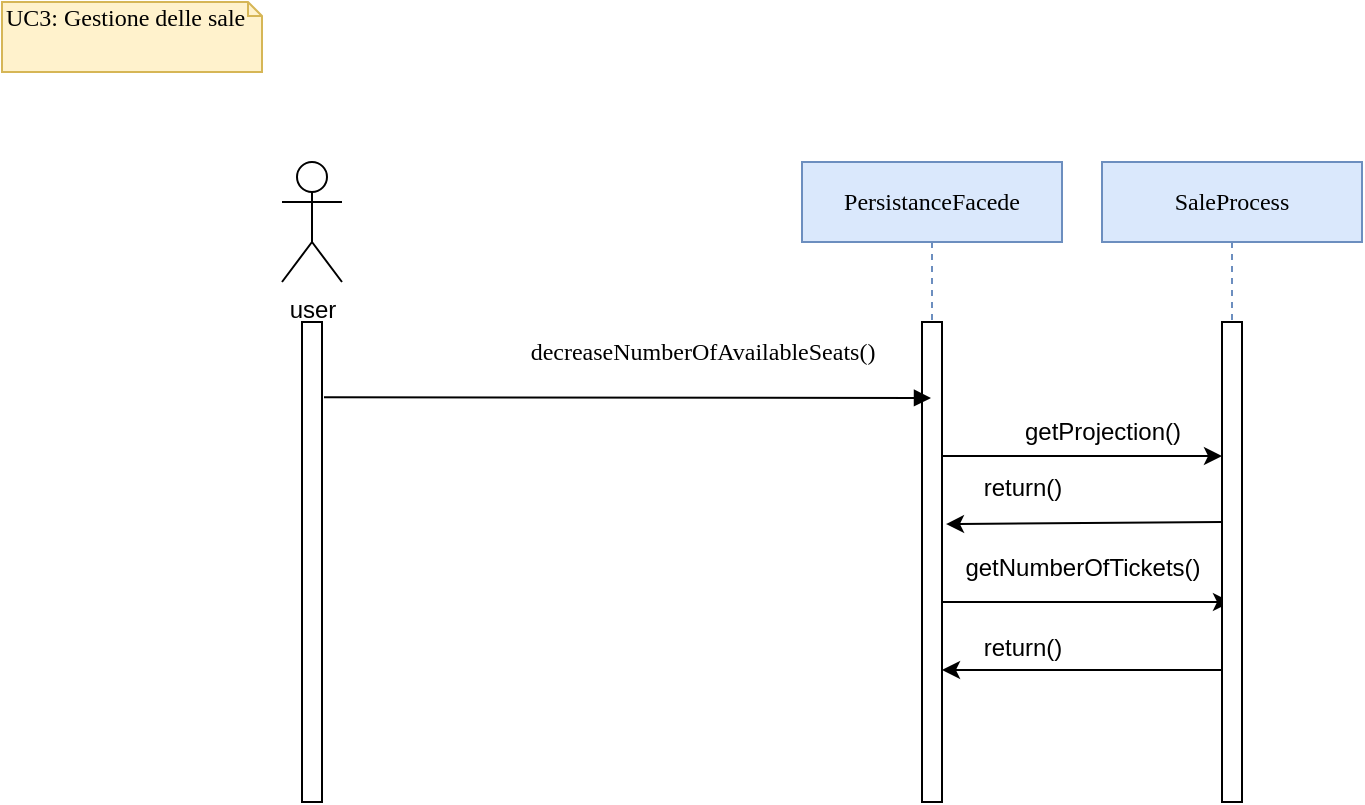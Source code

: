 <mxfile version="24.1.0" type="device">
  <diagram name="Page-1" id="13e1069c-82ec-6db2-03f1-153e76fe0fe0">
    <mxGraphModel dx="954" dy="617" grid="1" gridSize="10" guides="1" tooltips="1" connect="1" arrows="1" fold="1" page="1" pageScale="1" pageWidth="1100" pageHeight="850" background="none" math="0" shadow="0">
      <root>
        <mxCell id="0" />
        <mxCell id="1" parent="0" />
        <mxCell id="7baba1c4bc27f4b0-2" value="PersistanceFacede" style="shape=umlLifeline;perimeter=lifelinePerimeter;whiteSpace=wrap;html=1;container=1;collapsible=0;recursiveResize=0;outlineConnect=0;rounded=0;shadow=0;comic=0;labelBackgroundColor=none;strokeWidth=1;fontFamily=Verdana;fontSize=12;align=center;fillColor=#dae8fc;strokeColor=#6c8ebf;" parent="1" vertex="1">
          <mxGeometry x="400" y="80" width="130" height="320" as="geometry" />
        </mxCell>
        <mxCell id="7baba1c4bc27f4b0-10" value="" style="html=1;points=[];perimeter=orthogonalPerimeter;rounded=0;shadow=0;comic=0;labelBackgroundColor=none;strokeWidth=1;fontFamily=Verdana;fontSize=12;align=center;" parent="7baba1c4bc27f4b0-2" vertex="1">
          <mxGeometry x="60" y="80" width="10" height="240" as="geometry" />
        </mxCell>
        <mxCell id="0XJmJuyvNr4slac0dEvv-10" value="" style="edgeStyle=none;orthogonalLoop=1;jettySize=auto;html=1;rounded=0;" edge="1" parent="7baba1c4bc27f4b0-2" target="0XJmJuyvNr4slac0dEvv-4">
          <mxGeometry width="100" relative="1" as="geometry">
            <mxPoint x="70" y="220" as="sourcePoint" />
            <mxPoint x="170" y="220" as="targetPoint" />
            <Array as="points" />
          </mxGeometry>
        </mxCell>
        <mxCell id="7baba1c4bc27f4b0-11" value="" style="html=1;verticalAlign=bottom;endArrow=block;labelBackgroundColor=none;fontFamily=Verdana;fontSize=12;edgeStyle=elbowEdgeStyle;elbow=vertical;exitX=1.1;exitY=0.186;exitDx=0;exitDy=0;exitPerimeter=0;" parent="1" edge="1">
          <mxGeometry relative="1" as="geometry">
            <mxPoint x="161" y="197.64" as="sourcePoint" />
            <mxPoint x="464.5" y="198" as="targetPoint" />
            <mxPoint as="offset" />
          </mxGeometry>
        </mxCell>
        <mxCell id="7baba1c4bc27f4b0-40" value="UC3: Gestione delle sale" style="shape=note;whiteSpace=wrap;html=1;size=7;verticalAlign=top;align=left;spacingTop=-6;rounded=0;shadow=0;comic=0;labelBackgroundColor=none;strokeWidth=1;fontFamily=Verdana;fontSize=12;fillColor=#fff2cc;strokeColor=#d6b656;" parent="1" vertex="1">
          <mxGeometry width="130" height="35" as="geometry" />
        </mxCell>
        <mxCell id="0XJmJuyvNr4slac0dEvv-1" value="&lt;span style=&quot;font-family: Verdana;&quot;&gt;decreaseNumberOfAvailableSeats()&lt;/span&gt;" style="text;html=1;align=center;verticalAlign=middle;resizable=0;points=[];autosize=1;strokeColor=none;fillColor=none;" vertex="1" parent="1">
          <mxGeometry x="230" y="160" width="240" height="30" as="geometry" />
        </mxCell>
        <mxCell id="0XJmJuyvNr4slac0dEvv-2" value="" style="html=1;points=[];perimeter=orthogonalPerimeter;rounded=0;shadow=0;comic=0;labelBackgroundColor=none;strokeWidth=1;fontFamily=Verdana;fontSize=12;align=center;" vertex="1" parent="1">
          <mxGeometry x="150" y="160" width="10" height="240" as="geometry" />
        </mxCell>
        <mxCell id="0XJmJuyvNr4slac0dEvv-3" value="user" style="shape=umlActor;verticalLabelPosition=bottom;verticalAlign=top;html=1;outlineConnect=0;" vertex="1" parent="1">
          <mxGeometry x="140" y="80" width="30" height="60" as="geometry" />
        </mxCell>
        <mxCell id="0XJmJuyvNr4slac0dEvv-4" value="SaleProcess" style="shape=umlLifeline;perimeter=lifelinePerimeter;whiteSpace=wrap;html=1;container=1;collapsible=0;recursiveResize=0;outlineConnect=0;rounded=0;shadow=0;comic=0;labelBackgroundColor=none;strokeWidth=1;fontFamily=Verdana;fontSize=12;align=center;fillColor=#dae8fc;strokeColor=#6c8ebf;" vertex="1" parent="1">
          <mxGeometry x="550" y="80" width="130" height="320" as="geometry" />
        </mxCell>
        <mxCell id="0XJmJuyvNr4slac0dEvv-5" value="" style="html=1;points=[];perimeter=orthogonalPerimeter;rounded=0;shadow=0;comic=0;labelBackgroundColor=none;strokeWidth=1;fontFamily=Verdana;fontSize=12;align=center;" vertex="1" parent="0XJmJuyvNr4slac0dEvv-4">
          <mxGeometry x="60" y="80" width="10" height="240" as="geometry" />
        </mxCell>
        <mxCell id="0XJmJuyvNr4slac0dEvv-11" value="getNumberOfTickets()" style="text;html=1;align=center;verticalAlign=middle;resizable=0;points=[];autosize=1;strokeColor=none;fillColor=none;" vertex="1" parent="0XJmJuyvNr4slac0dEvv-4">
          <mxGeometry x="-80" y="188" width="140" height="30" as="geometry" />
        </mxCell>
        <mxCell id="0XJmJuyvNr4slac0dEvv-12" value="" style="edgeStyle=none;orthogonalLoop=1;jettySize=auto;html=1;rounded=0;" edge="1" parent="0XJmJuyvNr4slac0dEvv-4">
          <mxGeometry width="100" relative="1" as="geometry">
            <mxPoint x="60" y="254" as="sourcePoint" />
            <mxPoint x="-80" y="254" as="targetPoint" />
            <Array as="points" />
          </mxGeometry>
        </mxCell>
        <mxCell id="0XJmJuyvNr4slac0dEvv-7" value="getProjection()" style="text;html=1;align=center;verticalAlign=middle;resizable=0;points=[];autosize=1;strokeColor=none;fillColor=none;" vertex="1" parent="0XJmJuyvNr4slac0dEvv-4">
          <mxGeometry x="-50" y="120" width="100" height="30" as="geometry" />
        </mxCell>
        <mxCell id="0XJmJuyvNr4slac0dEvv-16" value="" style="edgeStyle=none;orthogonalLoop=1;jettySize=auto;html=1;rounded=0;entryX=1.2;entryY=0.421;entryDx=0;entryDy=0;entryPerimeter=0;" edge="1" parent="0XJmJuyvNr4slac0dEvv-4" target="7baba1c4bc27f4b0-10">
          <mxGeometry width="100" relative="1" as="geometry">
            <mxPoint x="60" y="180" as="sourcePoint" />
            <mxPoint x="-30" y="180" as="targetPoint" />
            <Array as="points" />
          </mxGeometry>
        </mxCell>
        <mxCell id="0XJmJuyvNr4slac0dEvv-9" value="return()" style="text;html=1;align=center;verticalAlign=middle;resizable=0;points=[];autosize=1;strokeColor=none;fillColor=none;" vertex="1" parent="1">
          <mxGeometry x="480" y="228" width="60" height="30" as="geometry" />
        </mxCell>
        <mxCell id="0XJmJuyvNr4slac0dEvv-13" value="return()" style="text;html=1;align=center;verticalAlign=middle;resizable=0;points=[];autosize=1;strokeColor=none;fillColor=none;" vertex="1" parent="1">
          <mxGeometry x="480" y="308" width="60" height="30" as="geometry" />
        </mxCell>
        <mxCell id="0XJmJuyvNr4slac0dEvv-15" value="" style="edgeStyle=none;orthogonalLoop=1;jettySize=auto;html=1;rounded=0;" edge="1" parent="1">
          <mxGeometry width="100" relative="1" as="geometry">
            <mxPoint x="470" y="227" as="sourcePoint" />
            <mxPoint x="610" y="227" as="targetPoint" />
            <Array as="points" />
          </mxGeometry>
        </mxCell>
      </root>
    </mxGraphModel>
  </diagram>
</mxfile>

